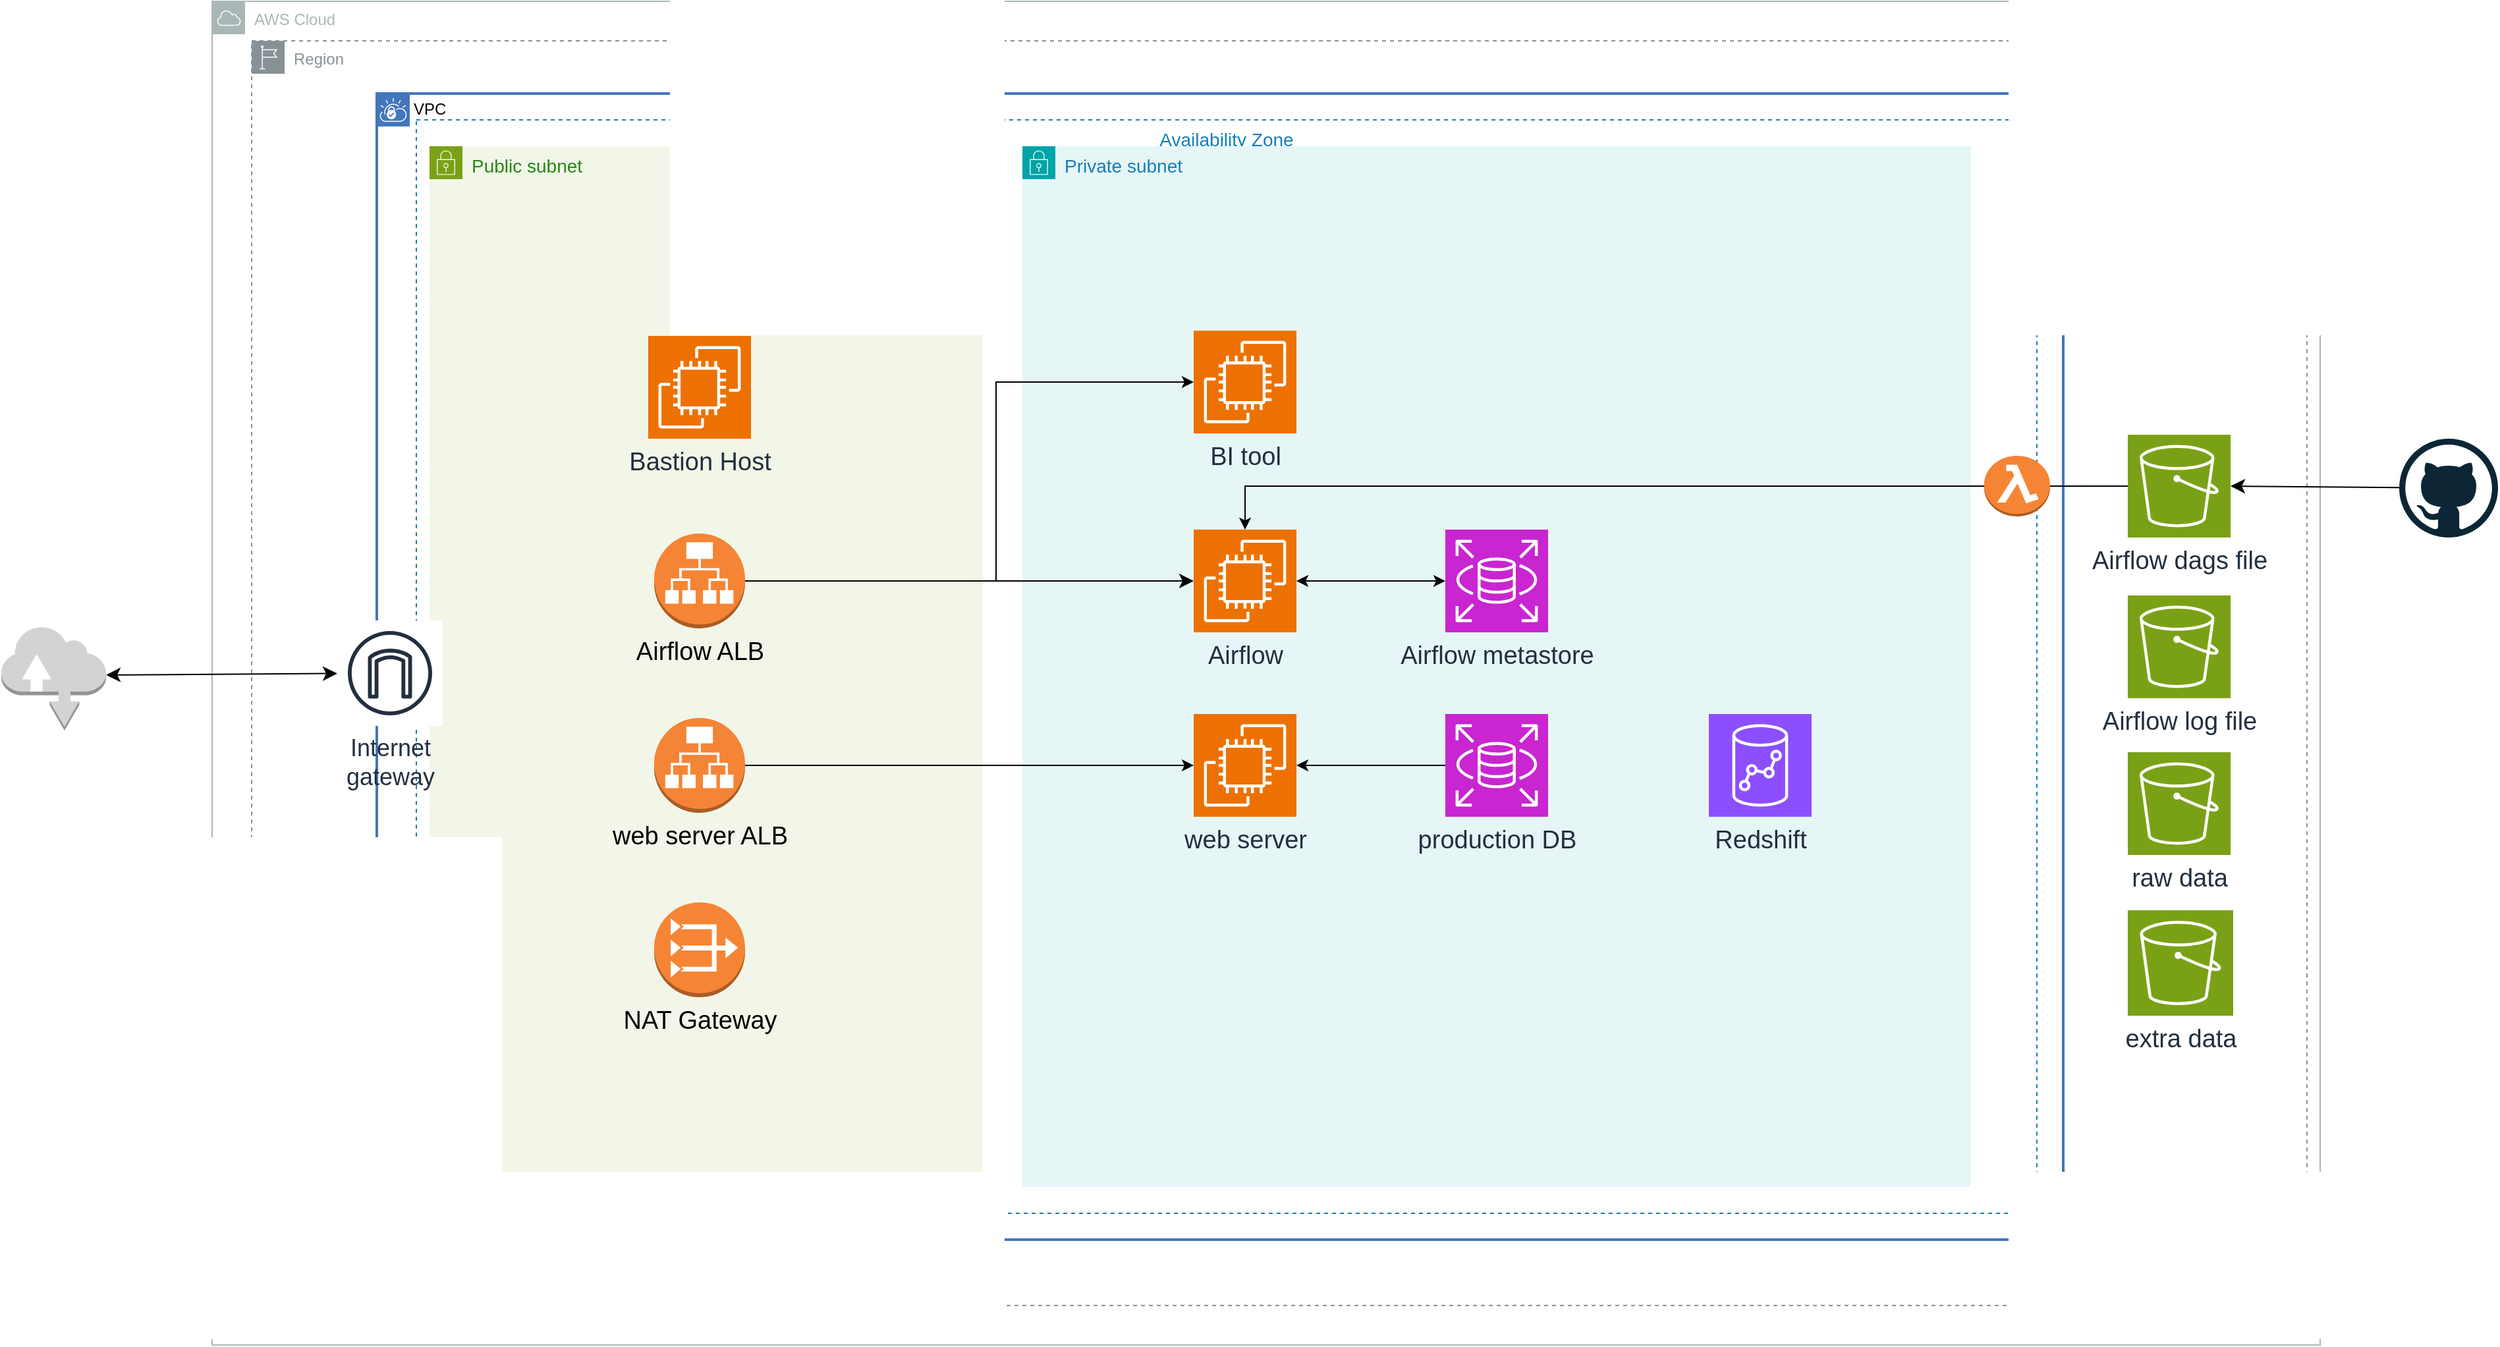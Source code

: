 <mxfile version="24.7.8">
  <diagram name="페이지-1" id="6lUCe_v6X9mJIw6cbC5I">
    <mxGraphModel dx="2735" dy="1520" grid="1" gridSize="10" guides="1" tooltips="1" connect="1" arrows="1" fold="1" page="1" pageScale="1" pageWidth="827" pageHeight="1169" math="0" shadow="0">
      <root>
        <mxCell id="0" />
        <mxCell id="1" parent="0" />
        <mxCell id="QU1-9Xz_c85mlIL20-NH-65" value="VPC" style="shape=mxgraph.ibm.box;prType=vpc;fontStyle=0;verticalAlign=top;align=left;spacingLeft=32;spacingTop=4;fillColor=none;rounded=0;whiteSpace=wrap;html=1;strokeColor=#4376BB;strokeWidth=2;dashed=0;container=1;spacing=-4;collapsible=0;expand=0;recursiveResize=0;" parent="1" vertex="1">
          <mxGeometry x="155" y="180" width="1280" height="870" as="geometry" />
        </mxCell>
        <mxCell id="QU1-9Xz_c85mlIL20-NH-64" value="Availability Zone" style="fillColor=none;strokeColor=#147EBA;dashed=1;verticalAlign=top;fontStyle=0;fontColor=#147EBA;whiteSpace=wrap;html=1;fontSize=14;" parent="1" vertex="1">
          <mxGeometry x="185" y="200" width="1230" height="830" as="geometry" />
        </mxCell>
        <mxCell id="QU1-9Xz_c85mlIL20-NH-62" value="AWS Cloud" style="sketch=0;outlineConnect=0;gradientColor=none;html=1;whiteSpace=wrap;fontSize=12;fontStyle=0;shape=mxgraph.aws4.group;grIcon=mxgraph.aws4.group_aws_cloud;strokeColor=#AAB7B8;fillColor=none;verticalAlign=top;align=left;spacingLeft=30;fontColor=#AAB7B8;dashed=0;" parent="1" vertex="1">
          <mxGeometry x="30" y="110" width="1600" height="1020" as="geometry" />
        </mxCell>
        <mxCell id="QU1-9Xz_c85mlIL20-NH-19" value="Region" style="sketch=0;outlineConnect=0;gradientColor=none;html=1;whiteSpace=wrap;fontSize=12;fontStyle=0;shape=mxgraph.aws4.group;grIcon=mxgraph.aws4.group_region;strokeColor=#879196;fillColor=none;verticalAlign=top;align=left;spacingLeft=30;fontColor=#879196;dashed=1;" parent="1" vertex="1">
          <mxGeometry x="60" y="140" width="1560" height="960" as="geometry" />
        </mxCell>
        <mxCell id="QU1-9Xz_c85mlIL20-NH-9" value="Public subnet" style="points=[[0,0],[0.25,0],[0.5,0],[0.75,0],[1,0],[1,0.25],[1,0.5],[1,0.75],[1,1],[0.75,1],[0.5,1],[0.25,1],[0,1],[0,0.75],[0,0.5],[0,0.25]];outlineConnect=0;gradientColor=none;html=1;whiteSpace=wrap;fontSize=14;fontStyle=0;container=1;pointerEvents=0;collapsible=0;recursiveResize=0;shape=mxgraph.aws4.group;grIcon=mxgraph.aws4.group_security_group;grStroke=0;strokeColor=#7AA116;fillColor=#F2F6E8;verticalAlign=top;align=left;spacingLeft=30;fontColor=#248814;dashed=0;" parent="1" vertex="1">
          <mxGeometry x="195" y="220" width="420" height="790" as="geometry" />
        </mxCell>
        <mxCell id="QU1-9Xz_c85mlIL20-NH-6" value="NAT Gateway" style="outlineConnect=0;dashed=0;verticalLabelPosition=bottom;verticalAlign=top;align=center;html=1;shape=mxgraph.aws3.vpc_nat_gateway;fillColor=#F58534;gradientColor=none;fontSize=19;" parent="QU1-9Xz_c85mlIL20-NH-9" vertex="1">
          <mxGeometry x="170.5" y="574" width="69" height="72" as="geometry" />
        </mxCell>
        <mxCell id="QU1-9Xz_c85mlIL20-NH-5" value="web server ALB" style="outlineConnect=0;dashed=0;verticalLabelPosition=bottom;verticalAlign=top;align=center;html=1;shape=mxgraph.aws3.application_load_balancer;fillColor=#F58536;gradientColor=none;fontSize=19;" parent="QU1-9Xz_c85mlIL20-NH-9" vertex="1">
          <mxGeometry x="170.5" y="434" width="69" height="72" as="geometry" />
        </mxCell>
        <mxCell id="QU1-9Xz_c85mlIL20-NH-4" value="Airflow ALB" style="outlineConnect=0;dashed=0;verticalLabelPosition=bottom;verticalAlign=top;align=center;html=1;shape=mxgraph.aws3.application_load_balancer;fillColor=#F58534;gradientColor=none;fontSize=19;" parent="QU1-9Xz_c85mlIL20-NH-9" vertex="1">
          <mxGeometry x="170.5" y="294" width="69" height="72" as="geometry" />
        </mxCell>
        <mxCell id="QU1-9Xz_c85mlIL20-NH-3" value="Bastion Host" style="sketch=0;points=[[0,0,0],[0.25,0,0],[0.5,0,0],[0.75,0,0],[1,0,0],[0,1,0],[0.25,1,0],[0.5,1,0],[0.75,1,0],[1,1,0],[0,0.25,0],[0,0.5,0],[0,0.75,0],[1,0.25,0],[1,0.5,0],[1,0.75,0]];outlineConnect=0;fontColor=#232F3E;fillColor=#ED7100;strokeColor=#ffffff;dashed=0;verticalLabelPosition=bottom;verticalAlign=top;align=center;html=1;fontSize=19;fontStyle=0;aspect=fixed;shape=mxgraph.aws4.resourceIcon;resIcon=mxgraph.aws4.ec2;" parent="QU1-9Xz_c85mlIL20-NH-9" vertex="1">
          <mxGeometry x="166" y="144" width="78" height="78" as="geometry" />
        </mxCell>
        <mxCell id="QU1-9Xz_c85mlIL20-NH-38" value="Internet&#xa;gateway" style="sketch=0;outlineConnect=0;fontColor=#232F3E;gradientColor=none;strokeColor=#232F3E;fillColor=#ffffff;dashed=0;verticalLabelPosition=bottom;verticalAlign=top;align=center;html=1;fontSize=18;fontStyle=0;aspect=fixed;shape=mxgraph.aws4.resourceIcon;resIcon=mxgraph.aws4.internet_gateway;" parent="QU1-9Xz_c85mlIL20-NH-9" vertex="1">
          <mxGeometry x="-70" y="360" width="80" height="80" as="geometry" />
        </mxCell>
        <mxCell id="QU1-9Xz_c85mlIL20-NH-10" value="Private subnet" style="points=[[0,0],[0.25,0],[0.5,0],[0.75,0],[1,0],[1,0.25],[1,0.5],[1,0.75],[1,1],[0.75,1],[0.5,1],[0.25,1],[0,1],[0,0.75],[0,0.5],[0,0.25]];outlineConnect=0;gradientColor=none;html=1;whiteSpace=wrap;fontSize=14;fontStyle=0;container=1;pointerEvents=0;collapsible=0;recursiveResize=0;shape=mxgraph.aws4.group;grIcon=mxgraph.aws4.group_security_group;grStroke=0;strokeColor=#00A4A6;fillColor=#E6F6F7;verticalAlign=top;align=left;spacingLeft=30;fontColor=#147EBA;dashed=0;" parent="1" vertex="1">
          <mxGeometry x="645" y="220" width="720" height="790" as="geometry" />
        </mxCell>
        <mxCell id="QU1-9Xz_c85mlIL20-NH-11" value="Airflow" style="sketch=0;points=[[0,0,0],[0.25,0,0],[0.5,0,0],[0.75,0,0],[1,0,0],[0,1,0],[0.25,1,0],[0.5,1,0],[0.75,1,0],[1,1,0],[0,0.25,0],[0,0.5,0],[0,0.75,0],[1,0.25,0],[1,0.5,0],[1,0.75,0]];outlineConnect=0;fontColor=#232F3E;fillColor=#ED7100;strokeColor=#ffffff;dashed=0;verticalLabelPosition=bottom;verticalAlign=top;align=center;html=1;fontSize=19;fontStyle=0;aspect=fixed;shape=mxgraph.aws4.resourceIcon;resIcon=mxgraph.aws4.ec2;" parent="QU1-9Xz_c85mlIL20-NH-10" vertex="1">
          <mxGeometry x="130" y="291" width="78" height="78" as="geometry" />
        </mxCell>
        <mxCell id="QU1-9Xz_c85mlIL20-NH-14" value="web server" style="sketch=0;points=[[0,0,0],[0.25,0,0],[0.5,0,0],[0.75,0,0],[1,0,0],[0,1,0],[0.25,1,0],[0.5,1,0],[0.75,1,0],[1,1,0],[0,0.25,0],[0,0.5,0],[0,0.75,0],[1,0.25,0],[1,0.5,0],[1,0.75,0]];outlineConnect=0;fontColor=#232F3E;fillColor=#ED7100;strokeColor=#ffffff;dashed=0;verticalLabelPosition=bottom;verticalAlign=top;align=center;html=1;fontSize=19;fontStyle=0;aspect=fixed;shape=mxgraph.aws4.resourceIcon;resIcon=mxgraph.aws4.ec2;" parent="QU1-9Xz_c85mlIL20-NH-10" vertex="1">
          <mxGeometry x="130" y="431" width="78" height="78" as="geometry" />
        </mxCell>
        <mxCell id="QU1-9Xz_c85mlIL20-NH-15" value="Airflow metastore" style="sketch=0;points=[[0,0,0],[0.25,0,0],[0.5,0,0],[0.75,0,0],[1,0,0],[0,1,0],[0.25,1,0],[0.5,1,0],[0.75,1,0],[1,1,0],[0,0.25,0],[0,0.5,0],[0,0.75,0],[1,0.25,0],[1,0.5,0],[1,0.75,0]];outlineConnect=0;fontColor=#232F3E;fillColor=#C925D1;strokeColor=#ffffff;dashed=0;verticalLabelPosition=bottom;verticalAlign=top;align=center;html=1;fontSize=19;fontStyle=0;aspect=fixed;shape=mxgraph.aws4.resourceIcon;resIcon=mxgraph.aws4.rds;" parent="QU1-9Xz_c85mlIL20-NH-10" vertex="1">
          <mxGeometry x="321" y="291" width="78" height="78" as="geometry" />
        </mxCell>
        <mxCell id="QU1-9Xz_c85mlIL20-NH-17" value="production DB" style="sketch=0;points=[[0,0,0],[0.25,0,0],[0.5,0,0],[0.75,0,0],[1,0,0],[0,1,0],[0.25,1,0],[0.5,1,0],[0.75,1,0],[1,1,0],[0,0.25,0],[0,0.5,0],[0,0.75,0],[1,0.25,0],[1,0.5,0],[1,0.75,0]];outlineConnect=0;fontColor=#232F3E;fillColor=#C925D1;strokeColor=#ffffff;dashed=0;verticalLabelPosition=bottom;verticalAlign=top;align=center;html=1;fontSize=19;fontStyle=0;aspect=fixed;shape=mxgraph.aws4.resourceIcon;resIcon=mxgraph.aws4.rds;" parent="QU1-9Xz_c85mlIL20-NH-10" vertex="1">
          <mxGeometry x="321" y="431" width="78" height="78" as="geometry" />
        </mxCell>
        <mxCell id="QU1-9Xz_c85mlIL20-NH-18" value="Redshift" style="sketch=0;points=[[0,0,0],[0.25,0,0],[0.5,0,0],[0.75,0,0],[1,0,0],[0,1,0],[0.25,1,0],[0.5,1,0],[0.75,1,0],[1,1,0],[0,0.25,0],[0,0.5,0],[0,0.75,0],[1,0.25,0],[1,0.5,0],[1,0.75,0]];outlineConnect=0;fontColor=#232F3E;fillColor=#8C4FFF;strokeColor=#ffffff;dashed=0;verticalLabelPosition=bottom;verticalAlign=top;align=center;html=1;fontSize=19;fontStyle=0;aspect=fixed;shape=mxgraph.aws4.resourceIcon;resIcon=mxgraph.aws4.redshift;" parent="QU1-9Xz_c85mlIL20-NH-10" vertex="1">
          <mxGeometry x="521" y="431" width="78" height="78" as="geometry" />
        </mxCell>
        <mxCell id="QU1-9Xz_c85mlIL20-NH-13" value="BI tool" style="sketch=0;points=[[0,0,0],[0.25,0,0],[0.5,0,0],[0.75,0,0],[1,0,0],[0,1,0],[0.25,1,0],[0.5,1,0],[0.75,1,0],[1,1,0],[0,0.25,0],[0,0.5,0],[0,0.75,0],[1,0.25,0],[1,0.5,0],[1,0.75,0]];outlineConnect=0;fontColor=#232F3E;fillColor=#ED7100;strokeColor=#ffffff;dashed=0;verticalLabelPosition=bottom;verticalAlign=top;align=center;html=1;fontSize=19;fontStyle=0;aspect=fixed;shape=mxgraph.aws4.resourceIcon;resIcon=mxgraph.aws4.ec2;" parent="QU1-9Xz_c85mlIL20-NH-10" vertex="1">
          <mxGeometry x="130" y="140" width="78" height="78" as="geometry" />
        </mxCell>
        <mxCell id="QU1-9Xz_c85mlIL20-NH-43" style="edgeStyle=orthogonalEdgeStyle;rounded=0;orthogonalLoop=1;jettySize=auto;html=1;exitX=0;exitY=0.5;exitDx=0;exitDy=0;exitPerimeter=0;entryX=1;entryY=0.5;entryDx=0;entryDy=0;entryPerimeter=0;fontSize=19;" parent="QU1-9Xz_c85mlIL20-NH-10" source="QU1-9Xz_c85mlIL20-NH-17" target="QU1-9Xz_c85mlIL20-NH-14" edge="1">
          <mxGeometry relative="1" as="geometry" />
        </mxCell>
        <mxCell id="QU1-9Xz_c85mlIL20-NH-54" value="" style="endArrow=classic;startArrow=classic;html=1;rounded=0;fontSize=19;" parent="QU1-9Xz_c85mlIL20-NH-10" source="QU1-9Xz_c85mlIL20-NH-11" target="QU1-9Xz_c85mlIL20-NH-15" edge="1">
          <mxGeometry width="50" height="50" relative="1" as="geometry">
            <mxPoint x="510" y="440" as="sourcePoint" />
            <mxPoint x="560" y="390" as="targetPoint" />
          </mxGeometry>
        </mxCell>
        <mxCell id="QU1-9Xz_c85mlIL20-NH-26" style="edgeStyle=orthogonalEdgeStyle;rounded=0;orthogonalLoop=1;jettySize=auto;html=1;exitX=1;exitY=0.5;exitDx=0;exitDy=0;exitPerimeter=0;entryX=0;entryY=0.5;entryDx=0;entryDy=0;entryPerimeter=0;fontSize=19;" parent="1" source="QU1-9Xz_c85mlIL20-NH-5" target="QU1-9Xz_c85mlIL20-NH-14" edge="1">
          <mxGeometry relative="1" as="geometry" />
        </mxCell>
        <mxCell id="QU1-9Xz_c85mlIL20-NH-40" style="edgeStyle=orthogonalEdgeStyle;rounded=0;orthogonalLoop=1;jettySize=auto;html=1;exitX=1;exitY=0.5;exitDx=0;exitDy=0;exitPerimeter=0;entryX=0;entryY=0.5;entryDx=0;entryDy=0;entryPerimeter=0;fontSize=19;" parent="1" source="QU1-9Xz_c85mlIL20-NH-4" target="QU1-9Xz_c85mlIL20-NH-13" edge="1">
          <mxGeometry relative="1" as="geometry">
            <Array as="points">
              <mxPoint x="625" y="550" />
              <mxPoint x="625" y="399" />
            </Array>
          </mxGeometry>
        </mxCell>
        <mxCell id="QU1-9Xz_c85mlIL20-NH-46" value="extra data" style="sketch=0;points=[[0,0,0],[0.25,0,0],[0.5,0,0],[0.75,0,0],[1,0,0],[0,1,0],[0.25,1,0],[0.5,1,0],[0.75,1,0],[1,1,0],[0,0.25,0],[0,0.5,0],[0,0.75,0],[1,0.25,0],[1,0.5,0],[1,0.75,0]];outlineConnect=0;fontColor=#232F3E;fillColor=#7AA116;strokeColor=#ffffff;dashed=0;verticalLabelPosition=bottom;verticalAlign=top;align=center;html=1;fontSize=19;fontStyle=0;aspect=fixed;shape=mxgraph.aws4.resourceIcon;resIcon=mxgraph.aws4.s3;" parent="1" vertex="1">
          <mxGeometry x="1484" y="800" width="80" height="80" as="geometry" />
        </mxCell>
        <mxCell id="QU1-9Xz_c85mlIL20-NH-67" style="edgeStyle=orthogonalEdgeStyle;rounded=0;orthogonalLoop=1;jettySize=auto;html=1;exitX=0;exitY=0.5;exitDx=0;exitDy=0;exitPerimeter=0;entryX=0.5;entryY=0;entryDx=0;entryDy=0;entryPerimeter=0;fontSize=19;" parent="1" source="QU1-9Xz_c85mlIL20-NH-47" target="QU1-9Xz_c85mlIL20-NH-11" edge="1">
          <mxGeometry relative="1" as="geometry" />
        </mxCell>
        <mxCell id="QU1-9Xz_c85mlIL20-NH-47" value="Airflow dags file" style="sketch=0;points=[[0,0,0],[0.25,0,0],[0.5,0,0],[0.75,0,0],[1,0,0],[0,1,0],[0.25,1,0],[0.5,1,0],[0.75,1,0],[1,1,0],[0,0.25,0],[0,0.5,0],[0,0.75,0],[1,0.25,0],[1,0.5,0],[1,0.75,0]];outlineConnect=0;fontColor=#232F3E;fillColor=#7AA116;strokeColor=#ffffff;dashed=0;verticalLabelPosition=bottom;verticalAlign=top;align=center;html=1;fontSize=19;fontStyle=0;aspect=fixed;shape=mxgraph.aws4.resourceIcon;resIcon=mxgraph.aws4.s3;" parent="1" vertex="1">
          <mxGeometry x="1484" y="439" width="78" height="78" as="geometry" />
        </mxCell>
        <mxCell id="QU1-9Xz_c85mlIL20-NH-48" value="Airflow log file" style="sketch=0;points=[[0,0,0],[0.25,0,0],[0.5,0,0],[0.75,0,0],[1,0,0],[0,1,0],[0.25,1,0],[0.5,1,0],[0.75,1,0],[1,1,0],[0,0.25,0],[0,0.5,0],[0,0.75,0],[1,0.25,0],[1,0.5,0],[1,0.75,0]];outlineConnect=0;fontColor=#232F3E;fillColor=#7AA116;strokeColor=#ffffff;dashed=0;verticalLabelPosition=bottom;verticalAlign=top;align=center;html=1;fontSize=19;fontStyle=0;aspect=fixed;shape=mxgraph.aws4.resourceIcon;resIcon=mxgraph.aws4.s3;" parent="1" vertex="1">
          <mxGeometry x="1484" y="561" width="78" height="78" as="geometry" />
        </mxCell>
        <mxCell id="QU1-9Xz_c85mlIL20-NH-49" value="raw data" style="sketch=0;points=[[0,0,0],[0.25,0,0],[0.5,0,0],[0.75,0,0],[1,0,0],[0,1,0],[0.25,1,0],[0.5,1,0],[0.75,1,0],[1,1,0],[0,0.25,0],[0,0.5,0],[0,0.75,0],[1,0.25,0],[1,0.5,0],[1,0.75,0]];outlineConnect=0;fontColor=#232F3E;fillColor=#7AA116;strokeColor=#ffffff;dashed=0;verticalLabelPosition=bottom;verticalAlign=top;align=center;html=1;fontSize=19;fontStyle=0;aspect=fixed;shape=mxgraph.aws4.resourceIcon;resIcon=mxgraph.aws4.s3;" parent="1" vertex="1">
          <mxGeometry x="1484" y="680" width="78" height="78" as="geometry" />
        </mxCell>
        <mxCell id="QU1-9Xz_c85mlIL20-NH-51" value="" style="outlineConnect=0;dashed=0;verticalLabelPosition=bottom;verticalAlign=top;align=center;html=1;shape=mxgraph.aws3.lambda_function;fillColor=#F58534;gradientColor=none;fontSize=19;" parent="1" vertex="1">
          <mxGeometry x="1375" y="455" width="50" height="46" as="geometry" />
        </mxCell>
        <mxCell id="3Mw_jPz-J-qDHJIwt6Fw-2" style="edgeStyle=none;curved=1;rounded=0;orthogonalLoop=1;jettySize=auto;html=1;exitX=1;exitY=0.5;exitDx=0;exitDy=0;exitPerimeter=0;fontSize=19;startSize=8;endSize=8;" edge="1" parent="1" source="QU1-9Xz_c85mlIL20-NH-4" target="QU1-9Xz_c85mlIL20-NH-11">
          <mxGeometry relative="1" as="geometry" />
        </mxCell>
        <mxCell id="3Mw_jPz-J-qDHJIwt6Fw-3" value="" style="outlineConnect=0;dashed=0;verticalLabelPosition=bottom;verticalAlign=top;align=center;html=1;shape=mxgraph.aws3.internet;fillColor=#D2D3D3;gradientColor=none;" vertex="1" parent="1">
          <mxGeometry x="-130" y="584" width="79.5" height="79.5" as="geometry" />
        </mxCell>
        <mxCell id="3Mw_jPz-J-qDHJIwt6Fw-5" value="" style="endArrow=classic;startArrow=classic;html=1;rounded=0;fontSize=12;startSize=8;endSize=8;curved=1;exitX=1;exitY=0.47;exitDx=0;exitDy=0;exitPerimeter=0;" edge="1" parent="1" source="3Mw_jPz-J-qDHJIwt6Fw-3" target="QU1-9Xz_c85mlIL20-NH-38">
          <mxGeometry width="50" height="50" relative="1" as="geometry">
            <mxPoint x="740" y="510" as="sourcePoint" />
            <mxPoint x="790" y="460" as="targetPoint" />
          </mxGeometry>
        </mxCell>
        <mxCell id="3Mw_jPz-J-qDHJIwt6Fw-6" value="" style="dashed=0;outlineConnect=0;html=1;align=center;labelPosition=center;verticalLabelPosition=bottom;verticalAlign=top;shape=mxgraph.weblogos.github" vertex="1" parent="1">
          <mxGeometry x="1690" y="442" width="75" height="75" as="geometry" />
        </mxCell>
        <mxCell id="3Mw_jPz-J-qDHJIwt6Fw-9" style="edgeStyle=none;curved=1;rounded=0;orthogonalLoop=1;jettySize=auto;html=1;entryX=1;entryY=0.5;entryDx=0;entryDy=0;entryPerimeter=0;fontSize=12;startSize=8;endSize=8;" edge="1" parent="1" source="3Mw_jPz-J-qDHJIwt6Fw-6" target="QU1-9Xz_c85mlIL20-NH-47">
          <mxGeometry relative="1" as="geometry" />
        </mxCell>
      </root>
    </mxGraphModel>
  </diagram>
</mxfile>
